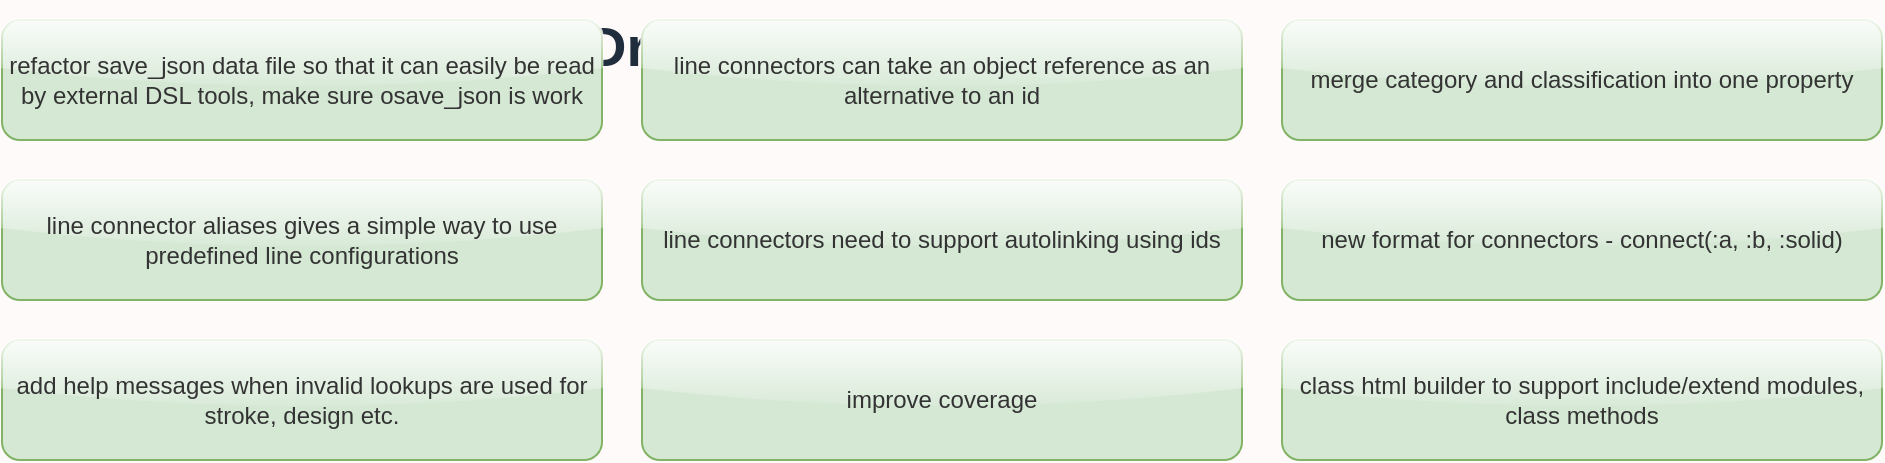 <mxfile>
  <diagram id="mxG" name="In progress">
    <mxGraphModel dx="0" dy="0" background="#FFFAFA" grid="0" gridSize="10" guides="1" tooltips="1" connect="1" arrows="1" fold="1" page="1" pageScale="1" pageWidth="1169" pageHeight="827" math="0" shadow="0">
      <root>
        <mxCell id="page_root_mxG" parent="mxG"/>
        <mxCell id="node_root_mxG" parent="page_root_mxG"/>
        <mxCell id="mxG-1" value="DrawIO DSL" style="whiteSpace=wrap;html=1;rounded=1;glass=1;fontColor=#1F2D3D;text;fontSize=28;fontStyle=1;fillColor=none" vertex="1" parent="node_root_mxG">
          <mxGeometry x="300" y="0" width="400" height="80" as="geometry"/>
        </mxCell>
        <mxCell id="mxG-3" value="refactor save_json data file so that it can easily be read by external DSL tools, make sure osave_json is work" style="whiteSpace=wrap;html=1;rounded=1;glass=1;fillColor=#d5e8d4;strokeColor=#82b366;fontColor=#333333" vertex="1" parent="node_root_mxG">
          <mxGeometry x="10" y="10" width="300" height="60" as="geometry"/>
        </mxCell>
        <mxCell id="mxG-4" value="line connectors can take an object reference as an alternative to an id" style="whiteSpace=wrap;html=1;rounded=1;glass=1;fillColor=#d5e8d4;strokeColor=#82b366;fontColor=#333333" vertex="1" parent="node_root_mxG">
          <mxGeometry x="330" y="10" width="300" height="60" as="geometry"/>
        </mxCell>
        <mxCell id="mxG-5" value="merge category and classification into one property" style="whiteSpace=wrap;html=1;rounded=1;glass=1;fillColor=#d5e8d4;strokeColor=#82b366;fontColor=#333333" vertex="1" parent="node_root_mxG">
          <mxGeometry x="650" y="10" width="300" height="60" as="geometry"/>
        </mxCell>
        <mxCell id="mxG-6" value="line connector aliases gives a simple way to use predefined line configurations" style="whiteSpace=wrap;html=1;rounded=1;glass=1;fillColor=#d5e8d4;strokeColor=#82b366;fontColor=#333333" vertex="1" parent="node_root_mxG">
          <mxGeometry x="10" y="90" width="300" height="60" as="geometry"/>
        </mxCell>
        <mxCell id="mxG-7" value="line connectors need to support autolinking using ids" style="whiteSpace=wrap;html=1;rounded=1;glass=1;fillColor=#d5e8d4;strokeColor=#82b366;fontColor=#333333" vertex="1" parent="node_root_mxG">
          <mxGeometry x="330" y="90" width="300" height="60" as="geometry"/>
        </mxCell>
        <mxCell id="mxG-8" value="new format for connectors - connect(:a, :b, :solid)" style="whiteSpace=wrap;html=1;rounded=1;glass=1;fillColor=#d5e8d4;strokeColor=#82b366;fontColor=#333333" vertex="1" parent="node_root_mxG">
          <mxGeometry x="650" y="90" width="300" height="60" as="geometry"/>
        </mxCell>
        <mxCell id="mxG-9" value="add help messages when invalid lookups are used for stroke, design etc." style="whiteSpace=wrap;html=1;rounded=1;glass=1;fillColor=#d5e8d4;strokeColor=#82b366;fontColor=#333333" vertex="1" parent="node_root_mxG">
          <mxGeometry x="10" y="170" width="300" height="60" as="geometry"/>
        </mxCell>
        <mxCell id="mxG-10" value="improve coverage" style="whiteSpace=wrap;html=1;rounded=1;glass=1;fillColor=#d5e8d4;strokeColor=#82b366;fontColor=#333333" vertex="1" parent="node_root_mxG">
          <mxGeometry x="330" y="170" width="300" height="60" as="geometry"/>
        </mxCell>
        <mxCell id="mxG-11" value="class html builder to support include/extend modules, class methods" style="whiteSpace=wrap;html=1;rounded=1;glass=1;fillColor=#d5e8d4;strokeColor=#82b366;fontColor=#333333" vertex="1" parent="node_root_mxG">
          <mxGeometry x="650" y="170" width="300" height="60" as="geometry"/>
        </mxCell>
      </root>
    </mxGraphModel>
  </diagram>
  <diagram id="QBp" name="To Do">
    <mxGraphModel dx="0" dy="0" background="#FFFAFA" grid="0" gridSize="10" guides="1" tooltips="1" connect="1" arrows="1" fold="1" page="1" pageScale="1" pageWidth="1169" pageHeight="827" math="0" shadow="0">
      <root>
        <mxCell id="page_root_QBp" parent="QBp"/>
        <mxCell id="node_root_QBp" parent="page_root_QBp"/>
        <mxCell id="QBp-2" value="add active flag to shapes" style="whiteSpace=wrap;html=1;rounded=1;glass=1;fillColor=#dae8fc;strokeColor=#6c8ebf;fontColor=#333333" vertex="1" parent="node_root_QBp">
          <mxGeometry x="10" y="10" width="300" height="60" as="geometry"/>
        </mxCell>
        <mxCell id="QBp-3" value="rename entry/exit compass point to start/end point to be consistent with the arrows" style="whiteSpace=wrap;html=1;rounded=1;glass=1;fillColor=#dae8fc;strokeColor=#6c8ebf;fontColor=#333333" vertex="1" parent="node_root_QBp">
          <mxGeometry x="330" y="10" width="300" height="60" as="geometry"/>
        </mxCell>
        <mxCell id="QBp-4" value="does x, y, w, h need to be on lines (yes for connectors, but other lines?)" style="whiteSpace=wrap;html=1;rounded=1;glass=1;fillColor=#dae8fc;strokeColor=#6c8ebf;fontColor=#333333" vertex="1" parent="node_root_QBp">
          <mxGeometry x="650" y="10" width="300" height="60" as="geometry"/>
        </mxCell>
        <mxCell id="QBp-5" value="update domain model with all the recent architecture changes" style="whiteSpace=wrap;html=1;rounded=1;glass=1;fillColor=#dae8fc;strokeColor=#6c8ebf;fontColor=#333333" vertex="1" parent="node_root_QBp">
          <mxGeometry x="10" y="90" width="300" height="60" as="geometry"/>
        </mxCell>
        <mxCell id="QBp-6" value="replace generated methods for shapes, texts and lines with meta programming" style="whiteSpace=wrap;html=1;rounded=1;glass=1;fillColor=#dae8fc;strokeColor=#6c8ebf;fontColor=#333333" vertex="1" parent="node_root_QBp">
          <mxGeometry x="330" y="90" width="300" height="60" as="geometry"/>
        </mxCell>
        <mxCell id="QBp-7" value="refactor HTML builder to custom GEM or use existing ruby GEM" style="whiteSpace=wrap;html=1;rounded=1;glass=1;fillColor=#dae8fc;strokeColor=#6c8ebf;fontColor=#333333" vertex="1" parent="node_root_QBp">
          <mxGeometry x="650" y="90" width="300" height="60" as="geometry"/>
        </mxCell>
        <mxCell id="QBp-8" value="add page background to theme, use it whenever the theme is set at a diagram/page level" style="whiteSpace=wrap;html=1;rounded=1;glass=1;fillColor=#dae8fc;strokeColor=#6c8ebf;fontColor=#333333" vertex="1" parent="node_root_QBp">
          <mxGeometry x="10" y="170" width="300" height="60" as="geometry"/>
        </mxCell>
        <mxCell id="QBp-9" value="move DrawioDsl::Formatters::Factory::FORMATTERS to resource file" style="whiteSpace=wrap;html=1;rounded=1;glass=1;fillColor=#dae8fc;strokeColor=#6c8ebf;fontColor=#333333" vertex="1" parent="node_root_QBp">
          <mxGeometry x="330" y="170" width="300" height="60" as="geometry"/>
        </mxCell>
        <mxCell id="QBp-10" value="move DrawioDsl::Formatters::StyleBuilder::MAPPINGS to resource file" style="whiteSpace=wrap;html=1;rounded=1;glass=1;fillColor=#dae8fc;strokeColor=#6c8ebf;fontColor=#333333" vertex="1" parent="node_root_QBp">
          <mxGeometry x="650" y="170" width="300" height="60" as="geometry"/>
        </mxCell>
        <mxCell id="QBp-11" value="write SVG directly into other projects" style="whiteSpace=wrap;html=1;rounded=1;glass=1;fillColor=#dae8fc;strokeColor=#6c8ebf;fontColor=#333333" vertex="1" parent="node_root_QBp">
          <mxGeometry x="10" y="250" width="300" height="60" as="geometry"/>
        </mxCell>
        <mxCell id="QBp-12" value="Nodes need to support child nodes - aka namespaces, groupings" style="whiteSpace=wrap;html=1;rounded=1;glass=1;fillColor=#dae8fc;strokeColor=#6c8ebf;fontColor=#333333" vertex="1" parent="node_root_QBp">
          <mxGeometry x="330" y="250" width="300" height="60" as="geometry"/>
        </mxCell>
        <mxCell id="QBp-13" value="Grid layout does not position itself in relation to the last element" style="whiteSpace=wrap;html=1;rounded=1;glass=1;fillColor=#dae8fc;strokeColor=#6c8ebf;fontColor=#333333" vertex="1" parent="node_root_QBp">
          <mxGeometry x="650" y="250" width="300" height="60" as="geometry"/>
        </mxCell>
        <mxCell id="QBp-14" value="Grid layout should not be affected by connector lines" style="whiteSpace=wrap;html=1;rounded=1;glass=1;fillColor=#dae8fc;strokeColor=#6c8ebf;fontColor=#333333" vertex="1" parent="node_root_QBp">
          <mxGeometry x="10" y="330" width="300" height="60" as="geometry"/>
        </mxCell>
        <mxCell id="QBp-15" value="Grid layout should support flow break (break to next section if less then boundary)" style="whiteSpace=wrap;html=1;rounded=1;glass=1;fillColor=#dae8fc;strokeColor=#6c8ebf;fontColor=#333333" vertex="1" parent="node_root_QBp">
          <mxGeometry x="330" y="330" width="300" height="60" as="geometry"/>
        </mxCell>
        <mxCell id="QBp-16" value="Grid layout should support hard break (break to next section)" style="whiteSpace=wrap;html=1;rounded=1;glass=1;fillColor=#dae8fc;strokeColor=#6c8ebf;fontColor=#333333" vertex="1" parent="node_root_QBp">
          <mxGeometry x="650" y="330" width="300" height="60" as="geometry"/>
        </mxCell>
        <mxCell id="QBp-17" value="Dynamic sized shapes that expand to the size of their text" style="whiteSpace=wrap;html=1;rounded=1;glass=1;fillColor=#dae8fc;strokeColor=#6c8ebf;fontColor=#333333" vertex="1" parent="node_root_QBp">
          <mxGeometry x="10" y="410" width="300" height="60" as="geometry"/>
        </mxCell>
        <mxCell id="QBp-18" value="Control of text padding left, right, top and bottom" style="whiteSpace=wrap;html=1;rounded=1;glass=1;fillColor=#dae8fc;strokeColor=#6c8ebf;fontColor=#333333" vertex="1" parent="node_root_QBp">
          <mxGeometry x="330" y="410" width="300" height="60" as="geometry"/>
        </mxCell>
        <mxCell id="QBp-19" value="Improve the theme control over text-only shapes" style="whiteSpace=wrap;html=1;rounded=1;glass=1;fillColor=#dae8fc;strokeColor=#6c8ebf;fontColor=#333333" vertex="1" parent="node_root_QBp">
          <mxGeometry x="650" y="410" width="300" height="60" as="geometry"/>
        </mxCell>
        <mxCell id="QBp-20" value="x,y settings do not work for shapes within a grid layout" style="whiteSpace=wrap;html=1;rounded=1;glass=1;fillColor=#dae8fc;strokeColor=#6c8ebf;fontColor=#333333" vertex="1" parent="node_root_QBp">
          <mxGeometry x="10" y="490" width="300" height="60" as="geometry"/>
        </mxCell>
        <mxCell id="QBp-21" value="page layout so that you drop elements on and they are positioned correctly, e.g centered, left, right, etc, maybe a grid layout with a wrap of 1 and a width of the page is sufficient" style="whiteSpace=wrap;html=1;rounded=1;glass=1;fillColor=#dae8fc;strokeColor=#6c8ebf;fontColor=#333333" vertex="1" parent="node_root_QBp">
          <mxGeometry x="330" y="490" width="300" height="60" as="geometry"/>
        </mxCell>
      </root>
    </mxGraphModel>
  </diagram>
  <diagram id="db5" name="Done">
    <mxGraphModel dx="0" dy="0" background="#FFFAFA" grid="0" gridSize="10" guides="1" tooltips="1" connect="1" arrows="1" fold="1" page="1" pageScale="1" pageWidth="1169" pageHeight="827" math="0" shadow="0">
      <root>
        <mxCell id="page_root_db5" parent="db5"/>
        <mxCell id="node_root_db5" parent="page_root_db5"/>
        <mxCell id="db5-2" value="line connectors should not effect the grid positioning systems" style="whiteSpace=wrap;html=1;rounded=1;glass=1;fillColor=#f8cecc;strokeColor=#b85450;fontColor=#333333" vertex="1" parent="node_root_db5">
          <mxGeometry x="10" y="10" width="300" height="60" as="geometry"/>
        </mxCell>
        <mxCell id="db5-3" value="bg_theme does not work OR at least make it better (see willoughby example)" style="whiteSpace=wrap;html=1;rounded=1;glass=1;fillColor=#f8cecc;strokeColor=#b85450;fontColor=#333333" vertex="1" parent="node_root_db5">
          <mxGeometry x="330" y="10" width="300" height="60" as="geometry"/>
        </mxCell>
        <mxCell id="db5-4" value="settings style attributes need to de-duplicate, might be best to utilize the new StyleBuilder class" style="whiteSpace=wrap;html=1;rounded=1;glass=1;fillColor=#f8cecc;strokeColor=#b85450;fontColor=#333333" vertex="1" parent="node_root_db5">
          <mxGeometry x="650" y="10" width="300" height="60" as="geometry"/>
        </mxCell>
        <mxCell id="db5-5" value="add support for :design to line" style="whiteSpace=wrap;html=1;rounded=1;glass=1;fillColor=#f8cecc;strokeColor=#b85450;fontColor=#333333" vertex="1" parent="node_root_db5">
          <mxGeometry x="10" y="90" width="300" height="60" as="geometry"/>
        </mxCell>
        <mxCell id="db5-6" value="add support for :arrow to line" style="whiteSpace=wrap;html=1;rounded=1;glass=1;fillColor=#f8cecc;strokeColor=#b85450;fontColor=#333333" vertex="1" parent="node_root_db5">
          <mxGeometry x="330" y="90" width="300" height="60" as="geometry"/>
        </mxCell>
        <mxCell id="db5-7" value="add support for :waypoint to line" style="whiteSpace=wrap;html=1;rounded=1;glass=1;fillColor=#f8cecc;strokeColor=#b85450;fontColor=#333333" vertex="1" parent="node_root_db5">
          <mxGeometry x="650" y="90" width="300" height="60" as="geometry"/>
        </mxCell>
        <mxCell id="db5-8" value="add support for :exit, :entry to line" style="whiteSpace=wrap;html=1;rounded=1;glass=1;fillColor=#f8cecc;strokeColor=#b85450;fontColor=#333333" vertex="1" parent="node_root_db5">
          <mxGeometry x="10" y="170" width="300" height="60" as="geometry"/>
        </mxCell>
        <mxCell id="db5-9" value="add support for :design to line" style="whiteSpace=wrap;html=1;rounded=1;glass=1;fillColor=#f8cecc;strokeColor=#b85450;fontColor=#333333" vertex="1" parent="node_root_db5">
          <mxGeometry x="330" y="170" width="300" height="60" as="geometry"/>
        </mxCell>
        <mxCell id="db5-10" value="refactor shapes to use configuration file and split into elements, lines and texts" style="whiteSpace=wrap;html=1;rounded=1;glass=1;fillColor=#f8cecc;strokeColor=#b85450;fontColor=#333333" vertex="1" parent="node_root_db5">
          <mxGeometry x="650" y="170" width="300" height="60" as="geometry"/>
        </mxCell>
        <mxCell id="db5-11" value="add new shapes related to line connectors, plus add stroke: configuration" style="whiteSpace=wrap;html=1;rounded=1;glass=1;fillColor=#f8cecc;strokeColor=#b85450;fontColor=#333333" vertex="1" parent="node_root_db5">
          <mxGeometry x="10" y="250" width="300" height="60" as="geometry"/>
        </mxCell>
        <mxCell id="db5-12" value="rename type to key" style="whiteSpace=wrap;html=1;rounded=1;glass=1;fillColor=#f8cecc;strokeColor=#b85450;fontColor=#333333" vertex="1" parent="node_root_db5">
          <mxGeometry x="330" y="250" width="300" height="60" as="geometry"/>
        </mxCell>
        <mxCell id="db5-13" value="headings do not appear to be working?" style="whiteSpace=wrap;html=1;rounded=1;glass=1;fillColor=#f8cecc;strokeColor=#b85450;fontColor=#333333" vertex="1" parent="node_root_db5">
          <mxGeometry x="650" y="250" width="300" height="60" as="geometry"/>
        </mxCell>
        <mxCell id="db5-14" value="add sample for backgrounds with text on top, add support for favourite backgrounds" style="whiteSpace=wrap;html=1;rounded=1;glass=1;fillColor=#f8cecc;strokeColor=#b85450;fontColor=#333333" vertex="1" parent="node_root_db5">
          <mxGeometry x="10" y="330" width="300" height="60" as="geometry"/>
        </mxCell>
        <mxCell id="db5-15" value="add background themes, with foreground text color" style="whiteSpace=wrap;html=1;rounded=1;glass=1;fillColor=#f8cecc;strokeColor=#b85450;fontColor=#333333" vertex="1" parent="node_root_db5">
          <mxGeometry x="330" y="330" width="300" height="60" as="geometry"/>
        </mxCell>
        <mxCell id="db5-16" value="refactor shapes configuration so that it reads from custom file" style="whiteSpace=wrap;html=1;rounded=1;glass=1;fillColor=#f8cecc;strokeColor=#b85450;fontColor=#333333" vertex="1" parent="node_root_db5">
          <mxGeometry x="650" y="330" width="300" height="60" as="geometry"/>
        </mxCell>
        <mxCell id="db5-17" value="fix :text" style="whiteSpace=wrap;html=1;rounded=1;glass=1;fillColor=#f8cecc;strokeColor=#b85450;fontColor=#333333" vertex="1" parent="node_root_db5">
          <mxGeometry x="10" y="410" width="300" height="60" as="geometry"/>
        </mxCell>
        <mxCell id="db5-18" value="configuration for lines" style="whiteSpace=wrap;html=1;rounded=1;glass=1;fillColor=#f8cecc;strokeColor=#b85450;fontColor=#333333" vertex="1" parent="node_root_db5">
          <mxGeometry x="330" y="410" width="300" height="60" as="geometry"/>
        </mxCell>
        <mxCell id="db5-19" value="configuration for text" style="whiteSpace=wrap;html=1;rounded=1;glass=1;fillColor=#f8cecc;strokeColor=#b85450;fontColor=#333333" vertex="1" parent="node_root_db5">
          <mxGeometry x="650" y="410" width="300" height="60" as="geometry"/>
        </mxCell>
        <mxCell id="db5-20" value="configuration for elements" style="whiteSpace=wrap;html=1;rounded=1;glass=1;fillColor=#f8cecc;strokeColor=#b85450;fontColor=#333333" vertex="1" parent="node_root_db5">
          <mxGeometry x="10" y="490" width="300" height="60" as="geometry"/>
        </mxCell>
        <mxCell id="db5-21" value="configuration for line strokes" style="whiteSpace=wrap;html=1;rounded=1;glass=1;fillColor=#f8cecc;strokeColor=#b85450;fontColor=#333333" vertex="1" parent="node_root_db5">
          <mxGeometry x="330" y="490" width="300" height="60" as="geometry"/>
        </mxCell>
        <mxCell id="db5-22" value="configuration for connector compass direction" style="whiteSpace=wrap;html=1;rounded=1;glass=1;fillColor=#f8cecc;strokeColor=#b85450;fontColor=#333333" vertex="1" parent="node_root_db5">
          <mxGeometry x="650" y="490" width="300" height="60" as="geometry"/>
        </mxCell>
        <mxCell id="db5-23" value="configuration for connector design" style="whiteSpace=wrap;html=1;rounded=1;glass=1;fillColor=#f8cecc;strokeColor=#b85450;fontColor=#333333" vertex="1" parent="node_root_db5">
          <mxGeometry x="10" y="570" width="300" height="60" as="geometry"/>
        </mxCell>
        <mxCell id="db5-24" value="configuration for connector arrows" style="whiteSpace=wrap;html=1;rounded=1;glass=1;fillColor=#f8cecc;strokeColor=#b85450;fontColor=#333333" vertex="1" parent="node_root_db5">
          <mxGeometry x="330" y="570" width="300" height="60" as="geometry"/>
        </mxCell>
        <mxCell id="db5-25" value="configuration for connector waypoints" style="whiteSpace=wrap;html=1;rounded=1;glass=1;fillColor=#f8cecc;strokeColor=#b85450;fontColor=#333333" vertex="1" parent="node_root_db5">
          <mxGeometry x="650" y="570" width="300" height="60" as="geometry"/>
        </mxCell>
        <mxCell id="db5-26" value="export_json will output a diagram in machine readable format" style="whiteSpace=wrap;html=1;rounded=1;glass=1;fillColor=#f8cecc;strokeColor=#b85450;fontColor=#333333" vertex="1" parent="node_root_db5">
          <mxGeometry x="10" y="650" width="300" height="60" as="geometry"/>
        </mxCell>
        <mxCell id="db5-27" value="class html formatter to support regular html nodes such as p, h1.. ul, li that are found on the builder" style="whiteSpace=wrap;html=1;rounded=1;glass=1;fillColor=#f8cecc;strokeColor=#b85450;fontColor=#333333" vertex="1" parent="node_root_db5">
          <mxGeometry x="330" y="650" width="300" height="60" as="geometry"/>
        </mxCell>
        <mxCell id="db5-28" value="group box, like a regular box but with a top aligned h1 style title" style="whiteSpace=wrap;html=1;rounded=1;glass=1;fillColor=#f8cecc;strokeColor=#b85450;fontColor=#333333" vertex="1" parent="node_root_db5">
          <mxGeometry x="650" y="650" width="300" height="60" as="geometry"/>
        </mxCell>
        <mxCell id="db5-29" value="build a domain (class) diagram" style="whiteSpace=wrap;html=1;rounded=1;glass=1;fillColor=#f8cecc;strokeColor=#b85450;fontColor=#333333" vertex="1" parent="node_root_db5">
          <mxGeometry x="10" y="730" width="300" height="60" as="geometry"/>
        </mxCell>
        <mxCell id="db5-30" value="build configuration for line strokes %i[dashed dotted dashdot dashdotdot dotdotdot longdash)" style="whiteSpace=wrap;html=1;rounded=1;glass=1;fillColor=#f8cecc;strokeColor=#b85450;fontColor=#333333" vertex="1" parent="node_root_db5">
          <mxGeometry x="330" y="730" width="300" height="60" as="geometry"/>
        </mxCell>
        <mxCell id="db5-31" value="build configuration for line compass %i[n ne e se s sw w nw]" style="whiteSpace=wrap;html=1;rounded=1;glass=1;fillColor=#f8cecc;strokeColor=#b85450;fontColor=#333333" vertex="1" parent="node_root_db5">
          <mxGeometry x="650" y="730" width="300" height="60" as="geometry"/>
        </mxCell>
        <mxCell id="db5-32" value="build configuration for line shape %i[style1 style2 style3 style4]" style="whiteSpace=wrap;html=1;rounded=1;glass=1;fillColor=#f8cecc;strokeColor=#b85450;fontColor=#333333" vertex="1" parent="node_root_db5">
          <mxGeometry x="10" y="810" width="300" height="60" as="geometry"/>
        </mxCell>
        <mxCell id="db5-33" value="build configuration for arrows %i[straight triangle diamond circle cross short default none plain skewed_dash concave er_many er_one er_one_optional er_one_mandatory er_many_optional er_many_mandatory]" style="whiteSpace=wrap;html=1;rounded=1;glass=1;fillColor=#f8cecc;strokeColor=#b85450;fontColor=#333333" vertex="1" parent="node_root_db5">
          <mxGeometry x="330" y="810" width="300" height="60" as="geometry"/>
        </mxCell>
        <mxCell id="db5-34" value="refactor the shape-&gt;text_only (boolean) to category (symbol)" style="whiteSpace=wrap;html=1;rounded=1;glass=1;fillColor=#f8cecc;strokeColor=#b85450;fontColor=#333333" vertex="1" parent="node_root_db5">
          <mxGeometry x="650" y="810" width="300" height="60" as="geometry"/>
        </mxCell>
        <mxCell id="db5-35" value="ensure that ids are working as expected" style="whiteSpace=wrap;html=1;rounded=1;glass=1;fillColor=#f8cecc;strokeColor=#b85450;fontColor=#333333" vertex="1" parent="node_root_db5">
          <mxGeometry x="10" y="890" width="300" height="60" as="geometry"/>
        </mxCell>
        <mxCell id="db5-36" value="alter the initial parameter of all shapes so that it can be an ID, without named attribute" style="whiteSpace=wrap;html=1;rounded=1;glass=1;fillColor=#f8cecc;strokeColor=#b85450;fontColor=#333333" vertex="1" parent="node_root_db5">
          <mxGeometry x="330" y="890" width="300" height="60" as="geometry"/>
        </mxCell>
        <mxCell id="db5-37" value="move project-plan files" style="whiteSpace=wrap;html=1;rounded=1;glass=1;fillColor=#f8cecc;strokeColor=#b85450;fontColor=#333333" vertex="1" parent="node_root_db5">
          <mxGeometry x="650" y="890" width="300" height="60" as="geometry"/>
        </mxCell>
        <mxCell id="db5-38" value="alter configure_shape so it sets the default shape key and use that for selecting the default HTML formatter" style="whiteSpace=wrap;html=1;rounded=1;glass=1;fillColor=#f8cecc;strokeColor=#b85450;fontColor=#333333" vertex="1" parent="node_root_db5">
          <mxGeometry x="10" y="970" width="300" height="60" as="geometry"/>
        </mxCell>
        <mxCell id="db5-39" value="add todo shape to simplify project plan drawing" style="whiteSpace=wrap;html=1;rounded=1;glass=1;fillColor=#f8cecc;strokeColor=#b85450;fontColor=#333333" vertex="1" parent="node_root_db5">
          <mxGeometry x="330" y="970" width="300" height="60" as="geometry"/>
        </mxCell>
        <mxCell id="db5-40" value="introduce .value property to shape and let it use either formatted HTML or plain text title" style="whiteSpace=wrap;html=1;rounded=1;glass=1;fillColor=#f8cecc;strokeColor=#b85450;fontColor=#333333" vertex="1" parent="node_root_db5">
          <mxGeometry x="650" y="970" width="300" height="60" as="geometry"/>
        </mxCell>
        <mxCell id="db5-41" value="formatter DSL that can render HTML directly into the value property" style="whiteSpace=wrap;html=1;rounded=1;glass=1;fillColor=#f8cecc;strokeColor=#b85450;fontColor=#333333" vertex="1" parent="node_root_db5">
          <mxGeometry x="10" y="1050" width="300" height="60" as="geometry"/>
        </mxCell>
        <mxCell id="db5-42" value="formatter DSL for class and interface generation" style="whiteSpace=wrap;html=1;rounded=1;glass=1;fillColor=#f8cecc;strokeColor=#b85450;fontColor=#333333" vertex="1" parent="node_root_db5">
          <mxGeometry x="330" y="1050" width="300" height="60" as="geometry"/>
        </mxCell>
        <mxCell id="db5-43" value="generate extension based graphics based on drawio extensions.js" style="whiteSpace=wrap;html=1;rounded=1;glass=1;fillColor=#f8cecc;strokeColor=#b85450;fontColor=#333333" vertex="1" parent="node_root_db5">
          <mxGeometry x="650" y="1050" width="300" height="60" as="geometry"/>
        </mxCell>
        <mxCell id="db5-44" value="active? flag on page defaulting to true. set to false to exclude page from diagram." style="whiteSpace=wrap;html=1;rounded=1;glass=1;fillColor=#f8cecc;strokeColor=#b85450;fontColor=#333333" vertex="1" parent="node_root_db5">
          <mxGeometry x="10" y="1130" width="300" height="60" as="geometry"/>
        </mxCell>
        <mxCell id="db5-45" value="first level child nodes need to hang of node 1" style="whiteSpace=wrap;html=1;rounded=1;glass=1;fillColor=#f8cecc;strokeColor=#b85450;fontColor=#333333" vertex="1" parent="node_root_db5">
          <mxGeometry x="330" y="1130" width="300" height="60" as="geometry"/>
        </mxCell>
        <mxCell id="db5-46" value="node has child nodes and add_node will set a nodes parent" style="whiteSpace=wrap;html=1;rounded=1;glass=1;fillColor=#f8cecc;strokeColor=#b85450;fontColor=#333333" vertex="1" parent="node_root_db5">
          <mxGeometry x="650" y="1130" width="300" height="60" as="geometry"/>
        </mxCell>
        <mxCell id="db5-47" value="nodes can belong to a parent node, the top level node responds with truthy to root?" style="whiteSpace=wrap;html=1;rounded=1;glass=1;fillColor=#f8cecc;strokeColor=#b85450;fontColor=#333333" vertex="1" parent="node_root_db5">
          <mxGeometry x="10" y="1210" width="300" height="60" as="geometry"/>
        </mxCell>
        <mxCell id="db5-48" value="add sample diagram for the github readme file" style="whiteSpace=wrap;html=1;rounded=1;glass=1;fillColor=#f8cecc;strokeColor=#b85450;fontColor=#333333" vertex="1" parent="node_root_db5">
          <mxGeometry x="330" y="1210" width="300" height="60" as="geometry"/>
        </mxCell>
        <mxCell id="db5-49" value="write samples into docs folder and display in readme" style="whiteSpace=wrap;html=1;rounded=1;glass=1;fillColor=#f8cecc;strokeColor=#b85450;fontColor=#333333" vertex="1" parent="node_root_db5">
          <mxGeometry x="650" y="1210" width="300" height="60" as="geometry"/>
        </mxCell>
        <mxCell id="db5-50" value="add export as .PNG, needs to take a page number as the PNG will not support multiple pages" style="whiteSpace=wrap;html=1;rounded=1;glass=1;fillColor=#f8cecc;strokeColor=#b85450;fontColor=#333333" vertex="1" parent="node_root_db5">
          <mxGeometry x="10" y="1290" width="300" height="60" as="geometry"/>
        </mxCell>
        <mxCell id="db5-51" value="add export as .SVG, needs to take a page number as the SVG will not support multiple pages" style="whiteSpace=wrap;html=1;rounded=1;glass=1;fillColor=#f8cecc;strokeColor=#b85450;fontColor=#333333" vertex="1" parent="node_root_db5">
          <mxGeometry x="330" y="1290" width="300" height="60" as="geometry"/>
        </mxCell>
        <mxCell id="db5-52" value="add save as .drawio" style="whiteSpace=wrap;html=1;rounded=1;glass=1;fillColor=#f8cecc;strokeColor=#b85450;fontColor=#333333" vertex="1" parent="node_root_db5">
          <mxGeometry x="650" y="1290" width="300" height="60" as="geometry"/>
        </mxCell>
      </root>
    </mxGraphModel>
  </diagram>
</mxfile>